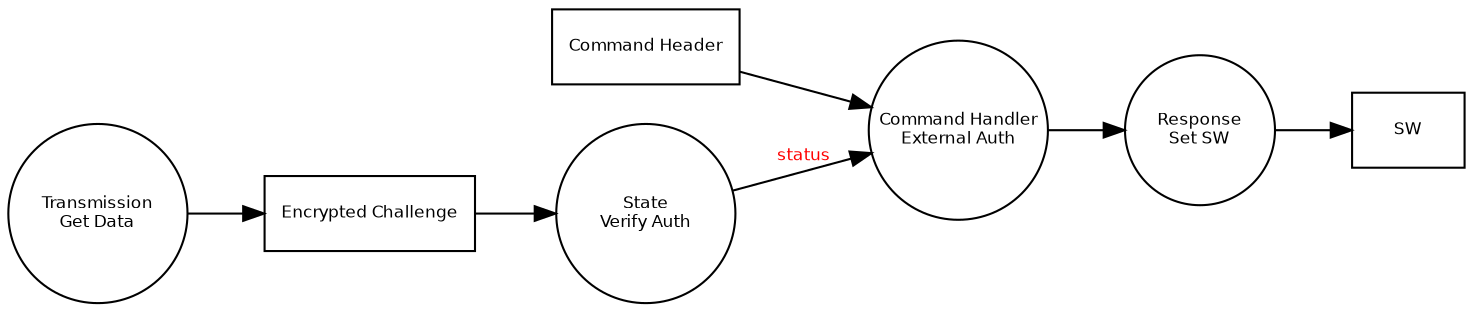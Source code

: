digraph DFD_CommandInterpreter {
 
rankdir = LR

 node [
         fontname = "Bitstream Vera Sans"
         fontsize = 8
         shape = "record"
     ]

 edge [
         fontname = "Bitstream Vera Sans"
         fontsize = 8
         fontcolor = "Red"
     ]

// all blocks
header [label="Command Header"]

extauth [label="Command Handler\nExternal Auth", shape="circle", fixedsize=true, width=1.2];

getdata [label="Transmission\nGet Data", shape="circle", fixedsize=true, width=1.2]

state_verifyauth [label="State\nVerify Auth", shape="circle", fixedsize=true, width=1.2]

encrypted_challenge [label="Encrypted Challenge"]

set_sw [label="Response\nSet SW", shape="circle", fixedsize=true, width=1];
sw [label="SW"]


// relations
header -> extauth

getdata -> encrypted_challenge

encrypted_challenge -> state_verifyauth

state_verifyauth -> extauth [label=status]

extauth -> set_sw

set_sw -> sw

}
